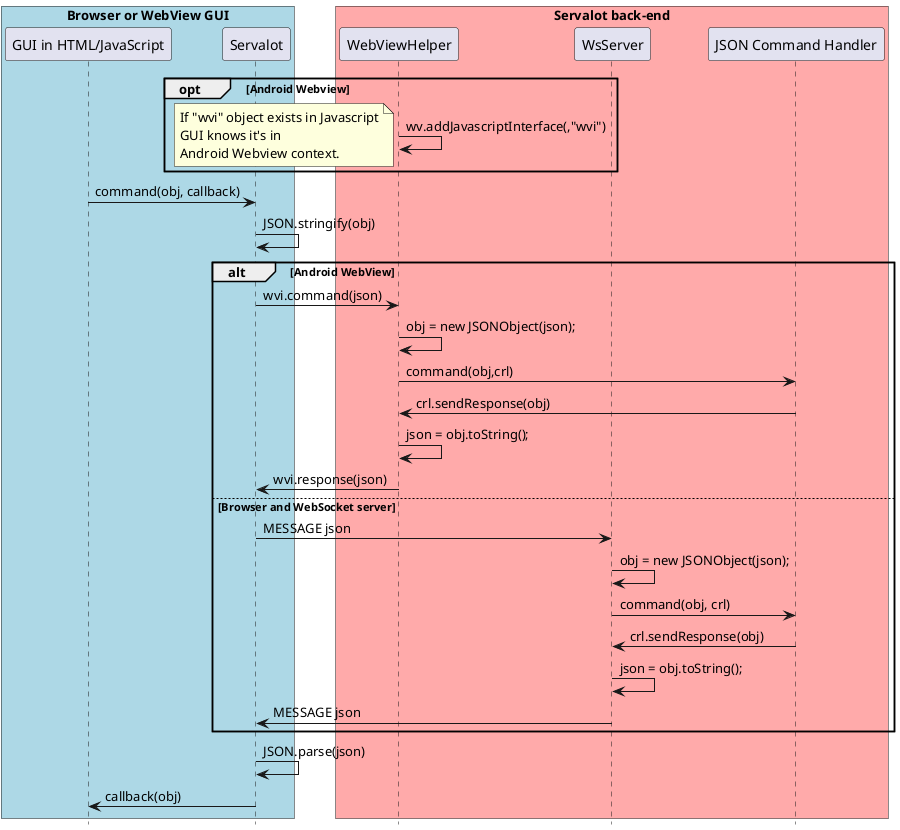 @startuml
hide footbox

box "Browser or WebView GUI" #LightBlue
  participant "GUI in HTML/JavaScript" as gui
  participant Servalot
end box

box "Servalot back-end" #FAA
  participant WebViewHelper
  participant WsServer
  participant "JSON Command Handler" as handler
end box

opt Android Webview
  WebViewHelper -> WebViewHelper: wv.addJavascriptInterface(,"wvi")
  note left: If "wvi" object exists in Javascript\nGUI knows it's in\nAndroid Webview context.
end

gui -> Servalot: command(obj, callback)
Servalot -> Servalot: JSON.stringify(obj)

alt Android WebView
  Servalot -> WebViewHelper: wvi.command(json)
  WebViewHelper -> WebViewHelper: obj = new JSONObject(json);
  WebViewHelper -> handler: command(obj,crl)
  handler -> WebViewHelper: crl.sendResponse(obj)
  WebViewHelper -> WebViewHelper: json = obj.toString();
  WebViewHelper -> Servalot: wvi.response(json)
else Browser and WebSocket server
  Servalot -> WsServer : MESSAGE json
  WsServer -> WsServer: obj = new JSONObject(json);
  WsServer -> handler: command(obj, crl)
  handler -> WsServer: crl.sendResponse(obj)
  WsServer -> WsServer: json = obj.toString();
  WsServer -> Servalot: MESSAGE json
end

Servalot -> Servalot: JSON.parse(json)
Servalot -> gui: callback(obj)
@enduml
